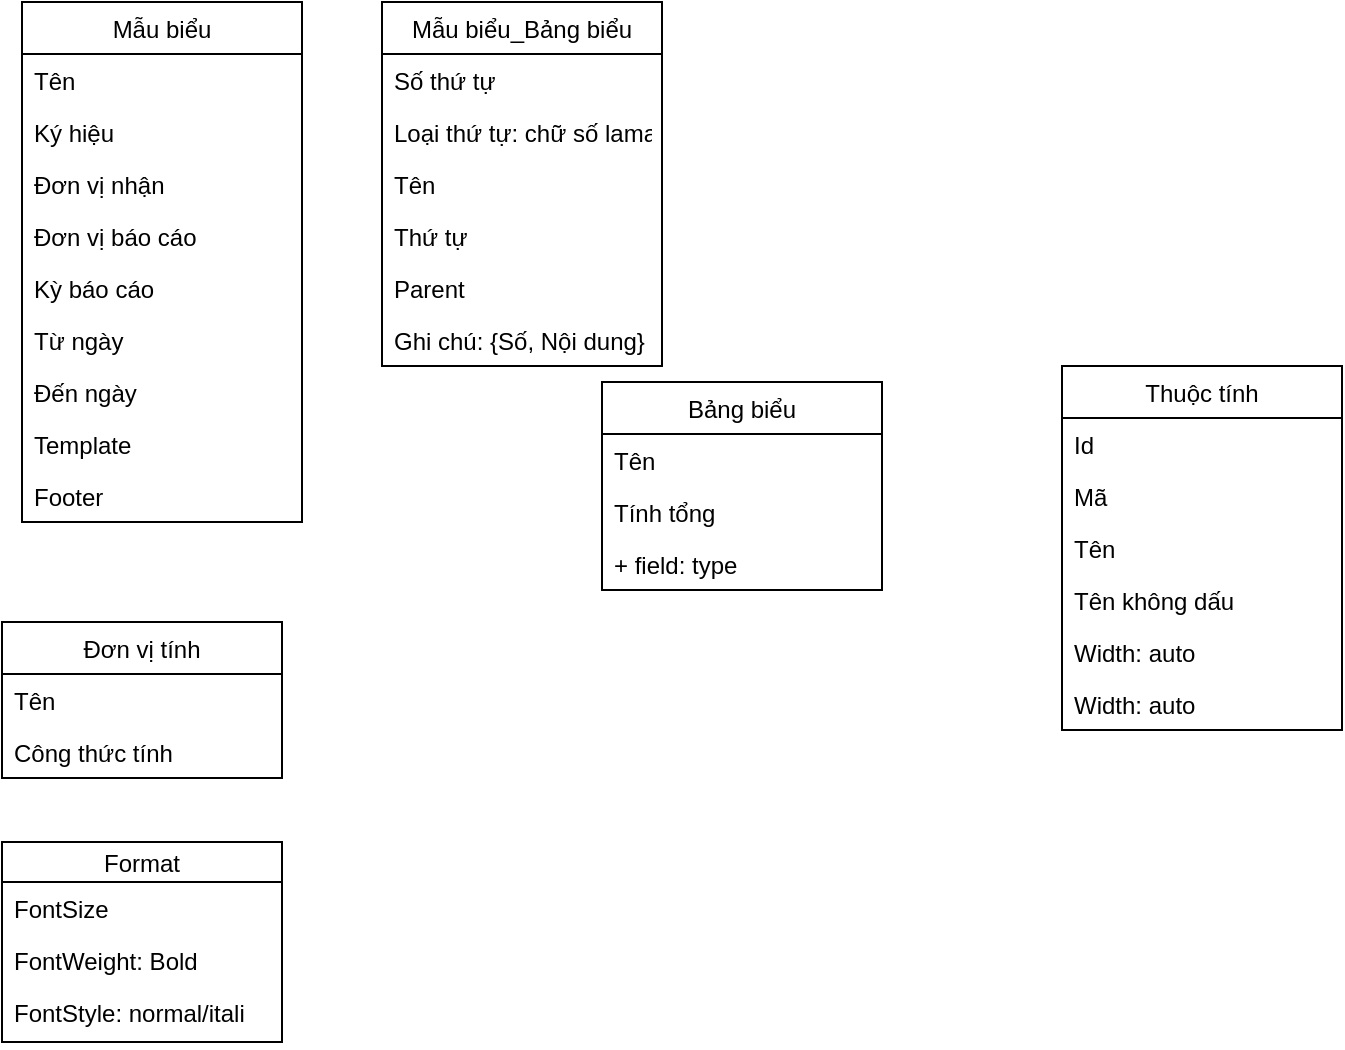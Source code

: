 <mxfile version="20.3.0" type="device"><diagram id="riftt4r_KZQK8rFSvk-D" name="Page-1"><mxGraphModel dx="1018" dy="684" grid="1" gridSize="10" guides="1" tooltips="1" connect="1" arrows="1" fold="1" page="1" pageScale="1" pageWidth="850" pageHeight="1100" math="0" shadow="0"><root><mxCell id="0"/><mxCell id="1" parent="0"/><mxCell id="qBYyIOS7FRZ1Q8mQgq9H-1" value="Mẫu biểu" style="swimlane;fontStyle=0;childLayout=stackLayout;horizontal=1;startSize=26;fillColor=none;horizontalStack=0;resizeParent=1;resizeParentMax=0;resizeLast=0;collapsible=1;marginBottom=0;" parent="1" vertex="1"><mxGeometry x="60" y="110" width="140" height="260" as="geometry"/></mxCell><mxCell id="qBYyIOS7FRZ1Q8mQgq9H-2" value="Tên" style="text;strokeColor=none;fillColor=none;align=left;verticalAlign=top;spacingLeft=4;spacingRight=4;overflow=hidden;rotatable=0;points=[[0,0.5],[1,0.5]];portConstraint=eastwest;" parent="qBYyIOS7FRZ1Q8mQgq9H-1" vertex="1"><mxGeometry y="26" width="140" height="26" as="geometry"/></mxCell><mxCell id="qBYyIOS7FRZ1Q8mQgq9H-3" value="Ký hiệu" style="text;strokeColor=none;fillColor=none;align=left;verticalAlign=top;spacingLeft=4;spacingRight=4;overflow=hidden;rotatable=0;points=[[0,0.5],[1,0.5]];portConstraint=eastwest;" parent="qBYyIOS7FRZ1Q8mQgq9H-1" vertex="1"><mxGeometry y="52" width="140" height="26" as="geometry"/></mxCell><mxCell id="qBYyIOS7FRZ1Q8mQgq9H-4" value="Đơn vị nhận" style="text;strokeColor=none;fillColor=none;align=left;verticalAlign=top;spacingLeft=4;spacingRight=4;overflow=hidden;rotatable=0;points=[[0,0.5],[1,0.5]];portConstraint=eastwest;" parent="qBYyIOS7FRZ1Q8mQgq9H-1" vertex="1"><mxGeometry y="78" width="140" height="26" as="geometry"/></mxCell><mxCell id="qBYyIOS7FRZ1Q8mQgq9H-5" value="Đơn vị báo cáo" style="text;strokeColor=none;fillColor=none;align=left;verticalAlign=top;spacingLeft=4;spacingRight=4;overflow=hidden;rotatable=0;points=[[0,0.5],[1,0.5]];portConstraint=eastwest;" parent="qBYyIOS7FRZ1Q8mQgq9H-1" vertex="1"><mxGeometry y="104" width="140" height="26" as="geometry"/></mxCell><mxCell id="qBYyIOS7FRZ1Q8mQgq9H-6" value="Kỳ báo cáo" style="text;strokeColor=none;fillColor=none;align=left;verticalAlign=top;spacingLeft=4;spacingRight=4;overflow=hidden;rotatable=0;points=[[0,0.5],[1,0.5]];portConstraint=eastwest;" parent="qBYyIOS7FRZ1Q8mQgq9H-1" vertex="1"><mxGeometry y="130" width="140" height="26" as="geometry"/></mxCell><mxCell id="qBYyIOS7FRZ1Q8mQgq9H-7" value="Từ ngày" style="text;strokeColor=none;fillColor=none;align=left;verticalAlign=top;spacingLeft=4;spacingRight=4;overflow=hidden;rotatable=0;points=[[0,0.5],[1,0.5]];portConstraint=eastwest;" parent="qBYyIOS7FRZ1Q8mQgq9H-1" vertex="1"><mxGeometry y="156" width="140" height="26" as="geometry"/></mxCell><mxCell id="qBYyIOS7FRZ1Q8mQgq9H-8" value="Đến ngày" style="text;strokeColor=none;fillColor=none;align=left;verticalAlign=top;spacingLeft=4;spacingRight=4;overflow=hidden;rotatable=0;points=[[0,0.5],[1,0.5]];portConstraint=eastwest;" parent="qBYyIOS7FRZ1Q8mQgq9H-1" vertex="1"><mxGeometry y="182" width="140" height="26" as="geometry"/></mxCell><mxCell id="qBYyIOS7FRZ1Q8mQgq9H-9" value="Template" style="text;strokeColor=none;fillColor=none;align=left;verticalAlign=top;spacingLeft=4;spacingRight=4;overflow=hidden;rotatable=0;points=[[0,0.5],[1,0.5]];portConstraint=eastwest;" parent="qBYyIOS7FRZ1Q8mQgq9H-1" vertex="1"><mxGeometry y="208" width="140" height="26" as="geometry"/></mxCell><mxCell id="qBYyIOS7FRZ1Q8mQgq9H-10" value="Footer" style="text;strokeColor=none;fillColor=none;align=left;verticalAlign=top;spacingLeft=4;spacingRight=4;overflow=hidden;rotatable=0;points=[[0,0.5],[1,0.5]];portConstraint=eastwest;" parent="qBYyIOS7FRZ1Q8mQgq9H-1" vertex="1"><mxGeometry y="234" width="140" height="26" as="geometry"/></mxCell><mxCell id="qBYyIOS7FRZ1Q8mQgq9H-11" value="Mẫu biểu_Bảng biểu" style="swimlane;fontStyle=0;childLayout=stackLayout;horizontal=1;startSize=26;fillColor=none;horizontalStack=0;resizeParent=1;resizeParentMax=0;resizeLast=0;collapsible=1;marginBottom=0;" parent="1" vertex="1"><mxGeometry x="240" y="110" width="140" height="182" as="geometry"/></mxCell><mxCell id="qBYyIOS7FRZ1Q8mQgq9H-13" value="Số thứ tự" style="text;strokeColor=none;fillColor=none;align=left;verticalAlign=top;spacingLeft=4;spacingRight=4;overflow=hidden;rotatable=0;points=[[0,0.5],[1,0.5]];portConstraint=eastwest;" parent="qBYyIOS7FRZ1Q8mQgq9H-11" vertex="1"><mxGeometry y="26" width="140" height="26" as="geometry"/></mxCell><mxCell id="qBYyIOS7FRZ1Q8mQgq9H-22" value="Loại thứ tự: chữ số lama" style="text;strokeColor=none;fillColor=none;align=left;verticalAlign=top;spacingLeft=4;spacingRight=4;overflow=hidden;rotatable=0;points=[[0,0.5],[1,0.5]];portConstraint=eastwest;" parent="qBYyIOS7FRZ1Q8mQgq9H-11" vertex="1"><mxGeometry y="52" width="140" height="26" as="geometry"/></mxCell><mxCell id="qBYyIOS7FRZ1Q8mQgq9H-14" value="Tên" style="text;strokeColor=none;fillColor=none;align=left;verticalAlign=top;spacingLeft=4;spacingRight=4;overflow=hidden;rotatable=0;points=[[0,0.5],[1,0.5]];portConstraint=eastwest;" parent="qBYyIOS7FRZ1Q8mQgq9H-11" vertex="1"><mxGeometry y="78" width="140" height="26" as="geometry"/></mxCell><mxCell id="qBYyIOS7FRZ1Q8mQgq9H-15" value="Thứ tự" style="text;strokeColor=none;fillColor=none;align=left;verticalAlign=top;spacingLeft=4;spacingRight=4;overflow=hidden;rotatable=0;points=[[0,0.5],[1,0.5]];portConstraint=eastwest;" parent="qBYyIOS7FRZ1Q8mQgq9H-11" vertex="1"><mxGeometry y="104" width="140" height="26" as="geometry"/></mxCell><mxCell id="qBYyIOS7FRZ1Q8mQgq9H-16" value="Parent" style="text;strokeColor=none;fillColor=none;align=left;verticalAlign=top;spacingLeft=4;spacingRight=4;overflow=hidden;rotatable=0;points=[[0,0.5],[1,0.5]];portConstraint=eastwest;" parent="qBYyIOS7FRZ1Q8mQgq9H-11" vertex="1"><mxGeometry y="130" width="140" height="26" as="geometry"/></mxCell><mxCell id="qBYyIOS7FRZ1Q8mQgq9H-23" value="Ghi chú: {Số, Nội dung}" style="text;strokeColor=none;fillColor=none;align=left;verticalAlign=top;spacingLeft=4;spacingRight=4;overflow=hidden;rotatable=0;points=[[0,0.5],[1,0.5]];portConstraint=eastwest;" parent="qBYyIOS7FRZ1Q8mQgq9H-11" vertex="1"><mxGeometry y="156" width="140" height="26" as="geometry"/></mxCell><mxCell id="qBYyIOS7FRZ1Q8mQgq9H-24" value="Đơn vị tính" style="swimlane;fontStyle=0;childLayout=stackLayout;horizontal=1;startSize=26;fillColor=none;horizontalStack=0;resizeParent=1;resizeParentMax=0;resizeLast=0;collapsible=1;marginBottom=0;" parent="1" vertex="1"><mxGeometry x="50" y="420" width="140" height="78" as="geometry"/></mxCell><mxCell id="qBYyIOS7FRZ1Q8mQgq9H-25" value="Tên" style="text;strokeColor=none;fillColor=none;align=left;verticalAlign=top;spacingLeft=4;spacingRight=4;overflow=hidden;rotatable=0;points=[[0,0.5],[1,0.5]];portConstraint=eastwest;" parent="qBYyIOS7FRZ1Q8mQgq9H-24" vertex="1"><mxGeometry y="26" width="140" height="26" as="geometry"/></mxCell><mxCell id="qBYyIOS7FRZ1Q8mQgq9H-26" value="Công thức tính" style="text;strokeColor=none;fillColor=none;align=left;verticalAlign=top;spacingLeft=4;spacingRight=4;overflow=hidden;rotatable=0;points=[[0,0.5],[1,0.5]];portConstraint=eastwest;" parent="qBYyIOS7FRZ1Q8mQgq9H-24" vertex="1"><mxGeometry y="52" width="140" height="26" as="geometry"/></mxCell><mxCell id="qBYyIOS7FRZ1Q8mQgq9H-28" value="Format" style="swimlane;fontStyle=0;childLayout=stackLayout;horizontal=1;startSize=20;fillColor=none;horizontalStack=0;resizeParent=1;resizeParentMax=0;resizeLast=0;collapsible=1;marginBottom=0;" parent="1" vertex="1"><mxGeometry x="50" y="530" width="140" height="100" as="geometry"/></mxCell><mxCell id="qBYyIOS7FRZ1Q8mQgq9H-29" value="FontSize" style="text;strokeColor=none;fillColor=none;align=left;verticalAlign=top;spacingLeft=4;spacingRight=4;overflow=hidden;rotatable=0;points=[[0,0.5],[1,0.5]];portConstraint=eastwest;" parent="qBYyIOS7FRZ1Q8mQgq9H-28" vertex="1"><mxGeometry y="20" width="140" height="26" as="geometry"/></mxCell><mxCell id="qBYyIOS7FRZ1Q8mQgq9H-30" value="FontWeight: Bold" style="text;strokeColor=none;fillColor=none;align=left;verticalAlign=top;spacingLeft=4;spacingRight=4;overflow=hidden;rotatable=0;points=[[0,0.5],[1,0.5]];portConstraint=eastwest;" parent="qBYyIOS7FRZ1Q8mQgq9H-28" vertex="1"><mxGeometry y="46" width="140" height="26" as="geometry"/></mxCell><mxCell id="qBYyIOS7FRZ1Q8mQgq9H-31" value="FontStyle: normal/itali" style="text;strokeColor=none;fillColor=none;align=left;verticalAlign=top;spacingLeft=4;spacingRight=4;overflow=hidden;rotatable=0;points=[[0,0.5],[1,0.5]];portConstraint=eastwest;" parent="qBYyIOS7FRZ1Q8mQgq9H-28" vertex="1"><mxGeometry y="72" width="140" height="28" as="geometry"/></mxCell><mxCell id="qBYyIOS7FRZ1Q8mQgq9H-32" value="Bảng biểu" style="swimlane;fontStyle=0;childLayout=stackLayout;horizontal=1;startSize=26;fillColor=none;horizontalStack=0;resizeParent=1;resizeParentMax=0;resizeLast=0;collapsible=1;marginBottom=0;" parent="1" vertex="1"><mxGeometry x="350" y="300" width="140" height="104" as="geometry"/></mxCell><mxCell id="qBYyIOS7FRZ1Q8mQgq9H-33" value="Tên" style="text;strokeColor=none;fillColor=none;align=left;verticalAlign=top;spacingLeft=4;spacingRight=4;overflow=hidden;rotatable=0;points=[[0,0.5],[1,0.5]];portConstraint=eastwest;" parent="qBYyIOS7FRZ1Q8mQgq9H-32" vertex="1"><mxGeometry y="26" width="140" height="26" as="geometry"/></mxCell><mxCell id="qBYyIOS7FRZ1Q8mQgq9H-34" value="Tính tổng" style="text;strokeColor=none;fillColor=none;align=left;verticalAlign=top;spacingLeft=4;spacingRight=4;overflow=hidden;rotatable=0;points=[[0,0.5],[1,0.5]];portConstraint=eastwest;" parent="qBYyIOS7FRZ1Q8mQgq9H-32" vertex="1"><mxGeometry y="52" width="140" height="26" as="geometry"/></mxCell><mxCell id="qBYyIOS7FRZ1Q8mQgq9H-35" value="+ field: type" style="text;strokeColor=none;fillColor=none;align=left;verticalAlign=top;spacingLeft=4;spacingRight=4;overflow=hidden;rotatable=0;points=[[0,0.5],[1,0.5]];portConstraint=eastwest;" parent="qBYyIOS7FRZ1Q8mQgq9H-32" vertex="1"><mxGeometry y="78" width="140" height="26" as="geometry"/></mxCell><mxCell id="qBYyIOS7FRZ1Q8mQgq9H-36" value="Thuộc tính" style="swimlane;fontStyle=0;childLayout=stackLayout;horizontal=1;startSize=26;fillColor=none;horizontalStack=0;resizeParent=1;resizeParentMax=0;resizeLast=0;collapsible=1;marginBottom=0;" parent="1" vertex="1"><mxGeometry x="580" y="292" width="140" height="182" as="geometry"/></mxCell><mxCell id="qBYyIOS7FRZ1Q8mQgq9H-37" value="Id" style="text;strokeColor=none;fillColor=none;align=left;verticalAlign=top;spacingLeft=4;spacingRight=4;overflow=hidden;rotatable=0;points=[[0,0.5],[1,0.5]];portConstraint=eastwest;" parent="qBYyIOS7FRZ1Q8mQgq9H-36" vertex="1"><mxGeometry y="26" width="140" height="26" as="geometry"/></mxCell><mxCell id="qBYyIOS7FRZ1Q8mQgq9H-38" value="Mã" style="text;strokeColor=none;fillColor=none;align=left;verticalAlign=top;spacingLeft=4;spacingRight=4;overflow=hidden;rotatable=0;points=[[0,0.5],[1,0.5]];portConstraint=eastwest;" parent="qBYyIOS7FRZ1Q8mQgq9H-36" vertex="1"><mxGeometry y="52" width="140" height="26" as="geometry"/></mxCell><mxCell id="qBYyIOS7FRZ1Q8mQgq9H-39" value="Tên" style="text;strokeColor=none;fillColor=none;align=left;verticalAlign=top;spacingLeft=4;spacingRight=4;overflow=hidden;rotatable=0;points=[[0,0.5],[1,0.5]];portConstraint=eastwest;" parent="qBYyIOS7FRZ1Q8mQgq9H-36" vertex="1"><mxGeometry y="78" width="140" height="26" as="geometry"/></mxCell><mxCell id="qBYyIOS7FRZ1Q8mQgq9H-40" value="Tên không dấu" style="text;strokeColor=none;fillColor=none;align=left;verticalAlign=top;spacingLeft=4;spacingRight=4;overflow=hidden;rotatable=0;points=[[0,0.5],[1,0.5]];portConstraint=eastwest;" parent="qBYyIOS7FRZ1Q8mQgq9H-36" vertex="1"><mxGeometry y="104" width="140" height="26" as="geometry"/></mxCell><mxCell id="qBYyIOS7FRZ1Q8mQgq9H-48" value="Width: auto" style="text;strokeColor=none;fillColor=none;align=left;verticalAlign=top;spacingLeft=4;spacingRight=4;overflow=hidden;rotatable=0;points=[[0,0.5],[1,0.5]];portConstraint=eastwest;" parent="qBYyIOS7FRZ1Q8mQgq9H-36" vertex="1"><mxGeometry y="130" width="140" height="26" as="geometry"/></mxCell><mxCell id="eHzAEKG4D7YL2VpcvoX1-3" value="Width: auto" style="text;strokeColor=none;fillColor=none;align=left;verticalAlign=top;spacingLeft=4;spacingRight=4;overflow=hidden;rotatable=0;points=[[0,0.5],[1,0.5]];portConstraint=eastwest;" vertex="1" parent="qBYyIOS7FRZ1Q8mQgq9H-36"><mxGeometry y="156" width="140" height="26" as="geometry"/></mxCell></root></mxGraphModel></diagram></mxfile>